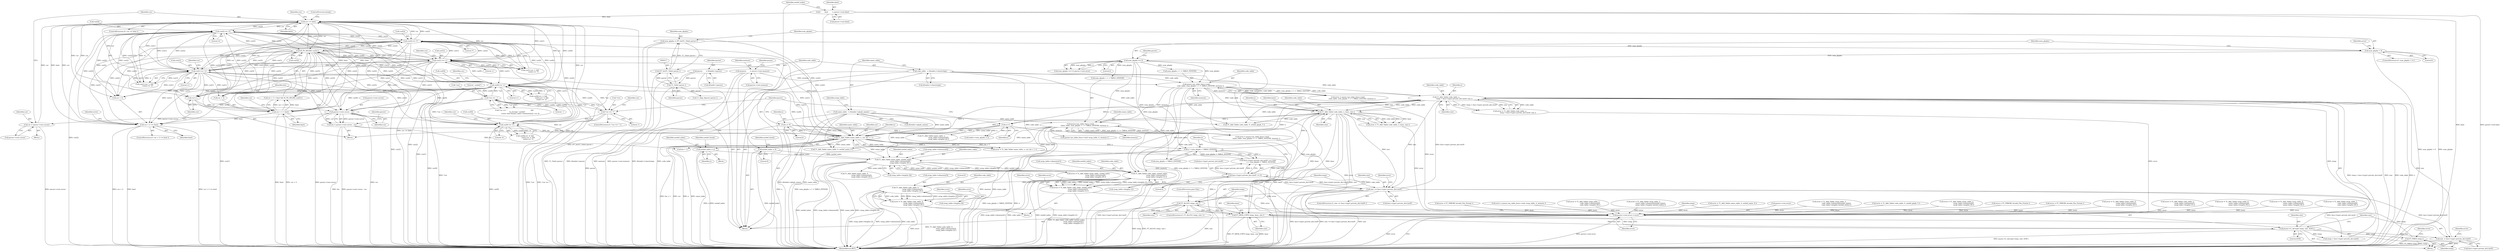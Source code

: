 digraph "0_savannah_dd89710f0f643eb0f99a3830e0712d26c7642acd@array" {
"1000651" [label="(Call,T1_Add_Table( code_table, notdef_index,\n                            swap_table->elements[1],\n                            swap_table->lengths [1] ))"];
"1000158" [label="(Call,code_table   = &loader->charstrings)"];
"1000513" [label="(Call,T1_Add_Table( code_table, n,\n                                temp + face->type1.private_dict.lenIV, size ))"];
"1000249" [label="(Call,psaux->ps_table_funcs->init(\n                code_table, num_glyphs + 1 + TABLE_EXTEND, memory ))"];
"1000232" [label="(Call,num_glyphs == 0)"];
"1000221" [label="(Call,num_glyphs < 0)"];
"1000214" [label="(Call,num_glyphs = (FT_Int)T1_ToInt( parser ))"];
"1000216" [label="(Call,(FT_Int)T1_ToInt( parser ))"];
"1000218" [label="(Call,T1_ToInt( parser ))"];
"1000151" [label="(Call,parser       = &loader->parser)"];
"1000179" [label="(Call,memory       = parser->root.memory)"];
"1000531" [label="(Call,T1_Add_Table( code_table, n, base, size ))"];
"1000466" [label="(Call,n < num_glyphs + TABLE_EXTEND)"];
"1000412" [label="(Call,T1_Add_Table( name_table, n, cur, len + 1 ))"];
"1000165" [label="(Call,name_table   = &loader->glyph_names)"];
"1000262" [label="(Call,psaux->ps_table_funcs->init(\n                name_table, num_glyphs + 1 + TABLE_EXTEND, memory ))"];
"1000539" [label="(Call,n++)"];
"1000282" [label="(Call,n = 0)"];
"1000388" [label="(Call,parser->root.cursor - cur)"];
"1000350" [label="(Call,cur[2] == 'd')"];
"1000328" [label="(Call,cur[2] == 'f')"];
"1000310" [label="(Call,IS_PS_DELIM( cur[3] ))"];
"1000299" [label="(Call,cur >= limit)"];
"1000291" [label="(Call,cur = parser->root.cursor)"];
"1000323" [label="(Call,cur[1] == 'e')"];
"1000345" [label="(Call,cur[1] == 'n')"];
"1000339" [label="(Call,cur[0] == 'e')"];
"1000317" [label="(Call,cur[0] == 'd')"];
"1000433" [label="(Call,*cur == '.')"];
"1000366" [label="(Call,*cur == '/')"];
"1000305" [label="(Call,cur + 3 < limit)"];
"1000373" [label="(Call,cur + 2 >= limit)"];
"1000197" [label="(Call,*       limit        = parser->root.limit)"];
"1000384" [label="(Call,cur++)"];
"1000386" [label="(Call,len = parser->root.cursor - cur)"];
"1000494" [label="(Call,FT_MEM_COPY( temp, base, size ))"];
"1000490" [label="(Call,FT_ALLOC( temp, size ))"];
"1000526" [label="(Call,FT_FREE( temp ))"];
"1000498" [label="(Call,psaux->t1_decrypt( temp, size, 4330 ))"];
"1000474" [label="(Call,size <= face->type1.private_dict.lenIV)"];
"1000457" [label="(Call,face->type1.private_dict.lenIV >= 0)"];
"1000502" [label="(Call,size -= face->type1.private_dict.lenIV)"];
"1000633" [label="(Call,T1_Add_Table( name_table, notdef_index,\n                            swap_table->elements[0],\n                            swap_table->lengths [0] ))"];
"1000449" [label="(Call,notdef_index = n)"];
"1000207" [label="(Call,notdef_index = 0)"];
"1000649" [label="(Call,error = T1_Add_Table( code_table, notdef_index,\n                            swap_table->elements[1],\n                            swap_table->lengths [1] ))"];
"1000816" [label="(Call,parser->root.error = error)"];
"1000687" [label="(Call,T1_Add_Table( code_table, 0,\n                            swap_table->elements[3],\n                            swap_table->lengths [3] ))"];
"1000685" [label="(Call,error = T1_Add_Table( code_table, 0,\n                            swap_table->elements[3],\n                            swap_table->lengths [3] ))"];
"1000219" [label="(Identifier,parser)"];
"1000457" [label="(Call,face->type1.private_dict.lenIV >= 0)"];
"1000773" [label="(Call,error = T1_Add_Table( name_table, n,\n                            swap_table->elements[0],\n                            swap_table->lengths [0] ))"];
"1000389" [label="(Call,parser->root.cursor)"];
"1000264" [label="(Call,num_glyphs + 1 + TABLE_EXTEND)"];
"1000251" [label="(Call,num_glyphs + 1 + TABLE_EXTEND)"];
"1000484" [label="(Call,error = FT_THROW( Invalid_File_Format ))"];
"1000293" [label="(Call,parser->root.cursor)"];
"1000631" [label="(Call,error = T1_Add_Table( name_table, notdef_index,\n                            swap_table->elements[0],\n                            swap_table->lengths [0] ))"];
"1000339" [label="(Call,cur[0] == 'e')"];
"1000466" [label="(Call,n < num_glyphs + TABLE_EXTEND)"];
"1000216" [label="(Call,(FT_Int)T1_ToInt( parser ))"];
"1000160" [label="(Call,&loader->charstrings)"];
"1000325" [label="(Identifier,cur)"];
"1000436" [label="(Literal,'.')"];
"1000208" [label="(Identifier,notdef_index)"];
"1000298" [label="(ControlStructure,if ( cur >= limit ))"];
"1000533" [label="(Identifier,n)"];
"1000527" [label="(Identifier,temp)"];
"1000167" [label="(Call,&loader->glyph_names)"];
"1000263" [label="(Identifier,name_table)"];
"1000324" [label="(Call,cur[1])"];
"1000514" [label="(Identifier,code_table)"];
"1000453" [label="(Identifier,notdef_found)"];
"1000448" [label="(Block,)"];
"1000289" [label="(Call,T1_Skip_Spaces( parser ))"];
"1000346" [label="(Call,cur[1])"];
"1000302" [label="(ControlStructure,break;)"];
"1000284" [label="(Literal,0)"];
"1000755" [label="(Call,T1_Add_Table( name_table, 0, notdef_name, 8 ))"];
"1000497" [label="(Identifier,size)"];
"1000485" [label="(Identifier,error)"];
"1000209" [label="(Literal,0)"];
"1000659" [label="(Call,swap_table->lengths [1])"];
"1000458" [label="(Call,face->type1.private_dict.lenIV)"];
"1000332" [label="(Literal,'f')"];
"1000231" [label="(Call,num_glyphs == 0 || parser->root.error)"];
"1000225" [label="(Call,error = FT_THROW( Invalid_File_Format ))"];
"1000493" [label="(ControlStructure,goto Fail;)"];
"1000343" [label="(Literal,'e')"];
"1000652" [label="(Identifier,code_table)"];
"1000501" [label="(Literal,4330)"];
"1000667" [label="(Call,error = T1_Add_Table( name_table, 0,\n                            swap_table->elements[2],\n                            swap_table->lengths [2] ))"];
"1000338" [label="(Call,cur[0] == 'e' &&\n             cur[1] == 'n' &&\n             cur[2] == 'd')"];
"1000250" [label="(Identifier,code_table)"];
"1000489" [label="(ControlStructure,if ( FT_ALLOC( temp, size ) ))"];
"1000179" [label="(Call,memory       = parser->root.memory)"];
"1000290" [label="(Identifier,parser)"];
"1000635" [label="(Identifier,notdef_index)"];
"1000791" [label="(Call,error = T1_Add_Table( code_table, n,\n                            swap_table->elements[1],\n                            swap_table->lengths [1] ))"];
"1000151" [label="(Call,parser       = &loader->parser)"];
"1000388" [label="(Call,parser->root.cursor - cur)"];
"1000306" [label="(Call,cur + 3)"];
"1000633" [label="(Call,T1_Add_Table( name_table, notdef_index,\n                            swap_table->elements[0],\n                            swap_table->lengths [0] ))"];
"1000529" [label="(Call,error = T1_Add_Table( code_table, n, base, size ))"];
"1000491" [label="(Identifier,temp)"];
"1000322" [label="(Call,cur[1] == 'e' &&\n             cur[2] == 'f')"];
"1000291" [label="(Call,cur = parser->root.cursor)"];
"1000269" [label="(Identifier,memory)"];
"1000369" [label="(Literal,'/')"];
"1000500" [label="(Identifier,size)"];
"1000690" [label="(Call,swap_table->elements[3])"];
"1000149" [label="(Block,)"];
"1000534" [label="(Identifier,base)"];
"1000311" [label="(Call,cur[3])"];
"1000317" [label="(Call,cur[0] == 'd')"];
"1000559" [label="(Call,error = T1_Add_Table( swap_table, 0,\n                            name_table->elements[0],\n                            name_table->lengths [0] ))"];
"1000374" [label="(Call,cur + 2)"];
"1000432" [label="(Call,*cur == '.'                                              &&\n             ft_strcmp( \".notdef\",\n                        (const char*)(name_table->elements[n]) ) == 0)"];
"1000387" [label="(Identifier,len)"];
"1000212" [label="(Identifier,notdef_found)"];
"1000345" [label="(Call,cur[1] == 'n')"];
"1000451" [label="(Identifier,n)"];
"1000467" [label="(Identifier,n)"];
"1000515" [label="(Identifier,n)"];
"1000283" [label="(Identifier,n)"];
"1000394" [label="(Identifier,cur)"];
"1000366" [label="(Call,*cur == '/')"];
"1000398" [label="(Identifier,parser)"];
"1000312" [label="(Identifier,cur)"];
"1000173" [label="(Identifier,swap_table)"];
"1000450" [label="(Identifier,notdef_index)"];
"1000226" [label="(Identifier,error)"];
"1000689" [label="(Literal,0)"];
"1000352" [label="(Identifier,cur)"];
"1000301" [label="(Identifier,limit)"];
"1000471" [label="(Block,)"];
"1000499" [label="(Identifier,temp)"];
"1000641" [label="(Call,swap_table->lengths [0])"];
"1000166" [label="(Identifier,name_table)"];
"1000370" [label="(Block,)"];
"1000354" [label="(Literal,'d')"];
"1000299" [label="(Call,cur >= limit)"];
"1000823" [label="(MethodReturn,RET)"];
"1000416" [label="(Call,len + 1)"];
"1000275" [label="(Call,psaux->ps_table_funcs->init( swap_table, 4, memory ))"];
"1000318" [label="(Call,cur[0])"];
"1000717" [label="(Call,error = T1_Add_Table( swap_table, 0,\n                            name_table->elements[0],\n                            name_table->lengths [0] ))"];
"1000513" [label="(Call,T1_Add_Table( code_table, n,\n                                temp + face->type1.private_dict.lenIV, size ))"];
"1000351" [label="(Call,cur[2])"];
"1000465" [label="(Literal,0)"];
"1000197" [label="(Call,*       limit        = parser->root.limit)"];
"1000476" [label="(Call,face->type1.private_dict.lenIV)"];
"1000649" [label="(Call,error = T1_Add_Table( code_table, notdef_index,\n                            swap_table->elements[1],\n                            swap_table->lengths [1] ))"];
"1000305" [label="(Call,cur + 3 < limit)"];
"1000665" [label="(Identifier,error)"];
"1000686" [label="(Identifier,error)"];
"1000439" [label="(Literal,\".notdef\")"];
"1000577" [label="(Call,error = T1_Add_Table( swap_table, 1,\n                            code_table->elements[0],\n                            code_table->lengths [0] ))"];
"1000214" [label="(Call,num_glyphs = (FT_Int)T1_ToInt( parser ))"];
"1000367" [label="(Call,*cur)"];
"1000385" [label="(Identifier,cur)"];
"1000350" [label="(Call,cur[2] == 'd')"];
"1000688" [label="(Identifier,code_table)"];
"1000232" [label="(Call,num_glyphs == 0)"];
"1000687" [label="(Call,T1_Add_Table( code_table, 0,\n                            swap_table->elements[3],\n                            swap_table->lengths [3] ))"];
"1000158" [label="(Call,code_table   = &loader->charstrings)"];
"1000512" [label="(Identifier,error)"];
"1000494" [label="(Call,FT_MEM_COPY( temp, base, size ))"];
"1000310" [label="(Call,IS_PS_DELIM( cur[3] ))"];
"1000473" [label="(ControlStructure,if ( size <= face->type1.private_dict.lenIV ))"];
"1000526" [label="(Call,FT_FREE( temp ))"];
"1000165" [label="(Call,name_table   = &loader->glyph_names)"];
"1000669" [label="(Call,T1_Add_Table( name_table, 0,\n                            swap_table->elements[2],\n                            swap_table->lengths [2] ))"];
"1000468" [label="(Call,num_glyphs + TABLE_EXTEND)"];
"1000323" [label="(Call,cur[1] == 'e')"];
"1000282" [label="(Call,n = 0)"];
"1000816" [label="(Call,parser->root.error = error)"];
"1000286" [label="(Block,)"];
"1000300" [label="(Identifier,cur)"];
"1000701" [label="(Identifier,error)"];
"1000412" [label="(Call,T1_Add_Table( name_table, n, cur, len + 1 ))"];
"1000307" [label="(Identifier,cur)"];
"1000537" [label="(Identifier,error)"];
"1000159" [label="(Identifier,code_table)"];
"1000558" [label="(Block,)"];
"1000328" [label="(Call,cur[2] == 'f')"];
"1000379" [label="(Call,error = FT_THROW( Invalid_File_Format ))"];
"1000504" [label="(Call,face->type1.private_dict.lenIV)"];
"1000273" [label="(Call,error = psaux->ps_table_funcs->init( swap_table, 4, memory ))"];
"1000434" [label="(Call,*cur)"];
"1000540" [label="(Identifier,n)"];
"1000247" [label="(Call,error = psaux->ps_table_funcs->init(\n                code_table, num_glyphs + 1 + TABLE_EXTEND, memory ))"];
"1000189" [label="(Identifier,psaux)"];
"1000380" [label="(Identifier,error)"];
"1000237" [label="(Identifier,parser)"];
"1000414" [label="(Identifier,n)"];
"1000525" [label="(Identifier,size)"];
"1000260" [label="(Call,error = psaux->ps_table_funcs->init(\n                name_table, num_glyphs + 1 + TABLE_EXTEND, memory ))"];
"1000292" [label="(Identifier,cur)"];
"1000503" [label="(Identifier,size)"];
"1000735" [label="(Call,error = T1_Add_Table( swap_table, 1,\n                            code_table->elements[0],\n                            code_table->lengths [0] ))"];
"1000595" [label="(Call,error = T1_Add_Table( swap_table, 2,\n                            name_table->elements[notdef_index],\n                            name_table->lengths [notdef_index] ))"];
"1000539" [label="(Call,n++)"];
"1000215" [label="(Identifier,num_glyphs)"];
"1000384" [label="(Call,cur++)"];
"1000456" [label="(Call,face->type1.private_dict.lenIV >= 0 &&\n             n < num_glyphs + TABLE_EXTEND)"];
"1000222" [label="(Identifier,num_glyphs)"];
"1000475" [label="(Identifier,size)"];
"1000373" [label="(Call,cur + 2 >= limit)"];
"1000474" [label="(Call,size <= face->type1.private_dict.lenIV)"];
"1000340" [label="(Call,cur[0])"];
"1000753" [label="(Call,error = T1_Add_Table( name_table, 0, notdef_name, 8 ))"];
"1000344" [label="(Call,cur[1] == 'n' &&\n             cur[2] == 'd')"];
"1000372" [label="(ControlStructure,if ( cur + 2 >= limit ))"];
"1000152" [label="(Identifier,parser)"];
"1000327" [label="(Literal,'e')"];
"1000817" [label="(Call,parser->root.error)"];
"1000492" [label="(Identifier,size)"];
"1000822" [label="(Identifier,error)"];
"1000654" [label="(Call,swap_table->elements[1])"];
"1000535" [label="(Identifier,size)"];
"1000765" [label="(Call,T1_Add_Table( code_table, 0, notdef_glyph, 5 ))"];
"1000377" [label="(Identifier,limit)"];
"1000650" [label="(Identifier,error)"];
"1000153" [label="(Call,&loader->parser)"];
"1000221" [label="(Call,num_glyphs < 0)"];
"1000651" [label="(Call,T1_Add_Table( code_table, notdef_index,\n                            swap_table->elements[1],\n                            swap_table->lengths [1] ))"];
"1000347" [label="(Identifier,cur)"];
"1000316" [label="(Call,cur[0] == 'd' &&\n             cur[1] == 'e' &&\n             cur[2] == 'f')"];
"1000502" [label="(Call,size -= face->type1.private_dict.lenIV)"];
"1000199" [label="(Call,parser->root.limit)"];
"1000218" [label="(Call,T1_ToInt( parser ))"];
"1000386" [label="(Call,len = parser->root.cursor - cur)"];
"1000685" [label="(Call,error = T1_Add_Table( code_table, 0,\n                            swap_table->elements[3],\n                            swap_table->lengths [3] ))"];
"1000498" [label="(Call,psaux->t1_decrypt( temp, size, 4330 ))"];
"1000321" [label="(Literal,'d')"];
"1000207" [label="(Call,notdef_index = 0)"];
"1000495" [label="(Identifier,temp)"];
"1000516" [label="(Call,temp + face->type1.private_dict.lenIV)"];
"1000636" [label="(Call,swap_table->elements[0])"];
"1000634" [label="(Identifier,name_table)"];
"1000531" [label="(Call,T1_Add_Table( code_table, n, base, size ))"];
"1000532" [label="(Identifier,code_table)"];
"1000349" [label="(Literal,'n')"];
"1000695" [label="(Call,swap_table->lengths [3])"];
"1000613" [label="(Call,error = T1_Add_Table( swap_table, 3,\n                            code_table->elements[notdef_index],\n                            code_table->lengths [notdef_index] ))"];
"1000511" [label="(Call,error = T1_Add_Table( code_table, n,\n                                temp + face->type1.private_dict.lenIV, size ))"];
"1000262" [label="(Call,psaux->ps_table_funcs->init(\n                name_table, num_glyphs + 1 + TABLE_EXTEND, memory ))"];
"1000180" [label="(Identifier,memory)"];
"1000256" [label="(Identifier,memory)"];
"1000653" [label="(Identifier,notdef_index)"];
"1000413" [label="(Identifier,name_table)"];
"1000541" [label="(Call,loader->num_glyphs = n)"];
"1000220" [label="(ControlStructure,if ( num_glyphs < 0 ))"];
"1000433" [label="(Call,*cur == '.')"];
"1000496" [label="(Identifier,base)"];
"1000410" [label="(Call,error = T1_Add_Table( name_table, n, cur, len + 1 ))"];
"1000775" [label="(Call,T1_Add_Table( name_table, n,\n                            swap_table->elements[0],\n                            swap_table->lengths [0] ))"];
"1000181" [label="(Call,parser->root.memory)"];
"1000198" [label="(Identifier,limit)"];
"1000233" [label="(Identifier,num_glyphs)"];
"1000763" [label="(Call,error = T1_Add_Table( code_table, 0, notdef_glyph, 5 ))"];
"1000490" [label="(Call,FT_ALLOC( temp, size ))"];
"1000415" [label="(Identifier,cur)"];
"1000304" [label="(Call,cur + 3 < limit && IS_PS_DELIM( cur[3] ))"];
"1000223" [label="(Literal,0)"];
"1000329" [label="(Call,cur[2])"];
"1000365" [label="(ControlStructure,if ( *cur == '/' ))"];
"1000330" [label="(Identifier,cur)"];
"1000375" [label="(Identifier,cur)"];
"1000449" [label="(Call,notdef_index = n)"];
"1000234" [label="(Literal,0)"];
"1000249" [label="(Call,psaux->ps_table_funcs->init(\n                code_table, num_glyphs + 1 + TABLE_EXTEND, memory ))"];
"1000309" [label="(Identifier,limit)"];
"1000651" -> "1000649"  [label="AST: "];
"1000651" -> "1000659"  [label="CFG: "];
"1000652" -> "1000651"  [label="AST: "];
"1000653" -> "1000651"  [label="AST: "];
"1000654" -> "1000651"  [label="AST: "];
"1000659" -> "1000651"  [label="AST: "];
"1000649" -> "1000651"  [label="CFG: "];
"1000651" -> "1000823"  [label="DDG: code_table"];
"1000651" -> "1000823"  [label="DDG: notdef_index"];
"1000651" -> "1000823"  [label="DDG: swap_table->lengths [1]"];
"1000651" -> "1000823"  [label="DDG: swap_table->elements[1]"];
"1000651" -> "1000649"  [label="DDG: code_table"];
"1000651" -> "1000649"  [label="DDG: notdef_index"];
"1000651" -> "1000649"  [label="DDG: swap_table->elements[1]"];
"1000651" -> "1000649"  [label="DDG: swap_table->lengths [1]"];
"1000158" -> "1000651"  [label="DDG: code_table"];
"1000513" -> "1000651"  [label="DDG: code_table"];
"1000249" -> "1000651"  [label="DDG: code_table"];
"1000531" -> "1000651"  [label="DDG: code_table"];
"1000633" -> "1000651"  [label="DDG: notdef_index"];
"1000651" -> "1000687"  [label="DDG: code_table"];
"1000158" -> "1000149"  [label="AST: "];
"1000158" -> "1000160"  [label="CFG: "];
"1000159" -> "1000158"  [label="AST: "];
"1000160" -> "1000158"  [label="AST: "];
"1000166" -> "1000158"  [label="CFG: "];
"1000158" -> "1000823"  [label="DDG: code_table"];
"1000158" -> "1000823"  [label="DDG: &loader->charstrings"];
"1000158" -> "1000249"  [label="DDG: code_table"];
"1000158" -> "1000513"  [label="DDG: code_table"];
"1000158" -> "1000531"  [label="DDG: code_table"];
"1000158" -> "1000765"  [label="DDG: code_table"];
"1000513" -> "1000511"  [label="AST: "];
"1000513" -> "1000525"  [label="CFG: "];
"1000514" -> "1000513"  [label="AST: "];
"1000515" -> "1000513"  [label="AST: "];
"1000516" -> "1000513"  [label="AST: "];
"1000525" -> "1000513"  [label="AST: "];
"1000511" -> "1000513"  [label="CFG: "];
"1000513" -> "1000823"  [label="DDG: size"];
"1000513" -> "1000823"  [label="DDG: code_table"];
"1000513" -> "1000823"  [label="DDG: n"];
"1000513" -> "1000823"  [label="DDG: temp + face->type1.private_dict.lenIV"];
"1000513" -> "1000474"  [label="DDG: size"];
"1000513" -> "1000511"  [label="DDG: code_table"];
"1000513" -> "1000511"  [label="DDG: n"];
"1000513" -> "1000511"  [label="DDG: temp + face->type1.private_dict.lenIV"];
"1000513" -> "1000511"  [label="DDG: size"];
"1000249" -> "1000513"  [label="DDG: code_table"];
"1000531" -> "1000513"  [label="DDG: code_table"];
"1000466" -> "1000513"  [label="DDG: n"];
"1000412" -> "1000513"  [label="DDG: n"];
"1000498" -> "1000513"  [label="DDG: temp"];
"1000474" -> "1000513"  [label="DDG: face->type1.private_dict.lenIV"];
"1000502" -> "1000513"  [label="DDG: size"];
"1000513" -> "1000531"  [label="DDG: code_table"];
"1000513" -> "1000531"  [label="DDG: size"];
"1000513" -> "1000539"  [label="DDG: n"];
"1000513" -> "1000765"  [label="DDG: code_table"];
"1000249" -> "1000247"  [label="AST: "];
"1000249" -> "1000256"  [label="CFG: "];
"1000250" -> "1000249"  [label="AST: "];
"1000251" -> "1000249"  [label="AST: "];
"1000256" -> "1000249"  [label="AST: "];
"1000247" -> "1000249"  [label="CFG: "];
"1000249" -> "1000823"  [label="DDG: memory"];
"1000249" -> "1000823"  [label="DDG: num_glyphs + 1 + TABLE_EXTEND"];
"1000249" -> "1000823"  [label="DDG: code_table"];
"1000249" -> "1000247"  [label="DDG: code_table"];
"1000249" -> "1000247"  [label="DDG: num_glyphs + 1 + TABLE_EXTEND"];
"1000249" -> "1000247"  [label="DDG: memory"];
"1000232" -> "1000249"  [label="DDG: num_glyphs"];
"1000179" -> "1000249"  [label="DDG: memory"];
"1000249" -> "1000262"  [label="DDG: memory"];
"1000249" -> "1000531"  [label="DDG: code_table"];
"1000249" -> "1000765"  [label="DDG: code_table"];
"1000232" -> "1000231"  [label="AST: "];
"1000232" -> "1000234"  [label="CFG: "];
"1000233" -> "1000232"  [label="AST: "];
"1000234" -> "1000232"  [label="AST: "];
"1000237" -> "1000232"  [label="CFG: "];
"1000231" -> "1000232"  [label="CFG: "];
"1000232" -> "1000823"  [label="DDG: num_glyphs"];
"1000232" -> "1000231"  [label="DDG: num_glyphs"];
"1000232" -> "1000231"  [label="DDG: 0"];
"1000221" -> "1000232"  [label="DDG: num_glyphs"];
"1000232" -> "1000251"  [label="DDG: num_glyphs"];
"1000232" -> "1000262"  [label="DDG: num_glyphs"];
"1000232" -> "1000264"  [label="DDG: num_glyphs"];
"1000232" -> "1000466"  [label="DDG: num_glyphs"];
"1000232" -> "1000468"  [label="DDG: num_glyphs"];
"1000221" -> "1000220"  [label="AST: "];
"1000221" -> "1000223"  [label="CFG: "];
"1000222" -> "1000221"  [label="AST: "];
"1000223" -> "1000221"  [label="AST: "];
"1000226" -> "1000221"  [label="CFG: "];
"1000233" -> "1000221"  [label="CFG: "];
"1000221" -> "1000823"  [label="DDG: num_glyphs < 0"];
"1000221" -> "1000823"  [label="DDG: num_glyphs"];
"1000214" -> "1000221"  [label="DDG: num_glyphs"];
"1000214" -> "1000149"  [label="AST: "];
"1000214" -> "1000216"  [label="CFG: "];
"1000215" -> "1000214"  [label="AST: "];
"1000216" -> "1000214"  [label="AST: "];
"1000222" -> "1000214"  [label="CFG: "];
"1000214" -> "1000823"  [label="DDG: (FT_Int)T1_ToInt( parser )"];
"1000216" -> "1000214"  [label="DDG: T1_ToInt( parser )"];
"1000216" -> "1000218"  [label="CFG: "];
"1000217" -> "1000216"  [label="AST: "];
"1000218" -> "1000216"  [label="AST: "];
"1000216" -> "1000823"  [label="DDG: T1_ToInt( parser )"];
"1000218" -> "1000216"  [label="DDG: parser"];
"1000218" -> "1000219"  [label="CFG: "];
"1000219" -> "1000218"  [label="AST: "];
"1000218" -> "1000823"  [label="DDG: parser"];
"1000151" -> "1000218"  [label="DDG: parser"];
"1000218" -> "1000289"  [label="DDG: parser"];
"1000151" -> "1000149"  [label="AST: "];
"1000151" -> "1000153"  [label="CFG: "];
"1000152" -> "1000151"  [label="AST: "];
"1000153" -> "1000151"  [label="AST: "];
"1000159" -> "1000151"  [label="CFG: "];
"1000151" -> "1000823"  [label="DDG: &loader->parser"];
"1000179" -> "1000149"  [label="AST: "];
"1000179" -> "1000181"  [label="CFG: "];
"1000180" -> "1000179"  [label="AST: "];
"1000181" -> "1000179"  [label="AST: "];
"1000189" -> "1000179"  [label="CFG: "];
"1000179" -> "1000823"  [label="DDG: parser->root.memory"];
"1000179" -> "1000823"  [label="DDG: memory"];
"1000531" -> "1000529"  [label="AST: "];
"1000531" -> "1000535"  [label="CFG: "];
"1000532" -> "1000531"  [label="AST: "];
"1000533" -> "1000531"  [label="AST: "];
"1000534" -> "1000531"  [label="AST: "];
"1000535" -> "1000531"  [label="AST: "];
"1000529" -> "1000531"  [label="CFG: "];
"1000531" -> "1000823"  [label="DDG: n"];
"1000531" -> "1000823"  [label="DDG: base"];
"1000531" -> "1000823"  [label="DDG: size"];
"1000531" -> "1000823"  [label="DDG: code_table"];
"1000531" -> "1000474"  [label="DDG: size"];
"1000531" -> "1000494"  [label="DDG: base"];
"1000531" -> "1000529"  [label="DDG: code_table"];
"1000531" -> "1000529"  [label="DDG: n"];
"1000531" -> "1000529"  [label="DDG: base"];
"1000531" -> "1000529"  [label="DDG: size"];
"1000466" -> "1000531"  [label="DDG: n"];
"1000412" -> "1000531"  [label="DDG: n"];
"1000494" -> "1000531"  [label="DDG: base"];
"1000531" -> "1000539"  [label="DDG: n"];
"1000531" -> "1000765"  [label="DDG: code_table"];
"1000466" -> "1000456"  [label="AST: "];
"1000466" -> "1000468"  [label="CFG: "];
"1000467" -> "1000466"  [label="AST: "];
"1000468" -> "1000466"  [label="AST: "];
"1000456" -> "1000466"  [label="CFG: "];
"1000466" -> "1000823"  [label="DDG: num_glyphs + TABLE_EXTEND"];
"1000466" -> "1000823"  [label="DDG: n"];
"1000466" -> "1000456"  [label="DDG: n"];
"1000466" -> "1000456"  [label="DDG: num_glyphs + TABLE_EXTEND"];
"1000412" -> "1000466"  [label="DDG: n"];
"1000412" -> "1000410"  [label="AST: "];
"1000412" -> "1000416"  [label="CFG: "];
"1000413" -> "1000412"  [label="AST: "];
"1000414" -> "1000412"  [label="AST: "];
"1000415" -> "1000412"  [label="AST: "];
"1000416" -> "1000412"  [label="AST: "];
"1000410" -> "1000412"  [label="CFG: "];
"1000412" -> "1000823"  [label="DDG: n"];
"1000412" -> "1000823"  [label="DDG: name_table"];
"1000412" -> "1000823"  [label="DDG: len + 1"];
"1000412" -> "1000823"  [label="DDG: cur"];
"1000412" -> "1000410"  [label="DDG: name_table"];
"1000412" -> "1000410"  [label="DDG: n"];
"1000412" -> "1000410"  [label="DDG: cur"];
"1000412" -> "1000410"  [label="DDG: len + 1"];
"1000165" -> "1000412"  [label="DDG: name_table"];
"1000262" -> "1000412"  [label="DDG: name_table"];
"1000539" -> "1000412"  [label="DDG: n"];
"1000282" -> "1000412"  [label="DDG: n"];
"1000388" -> "1000412"  [label="DDG: cur"];
"1000350" -> "1000412"  [label="DDG: cur[2]"];
"1000310" -> "1000412"  [label="DDG: cur[3]"];
"1000328" -> "1000412"  [label="DDG: cur[2]"];
"1000323" -> "1000412"  [label="DDG: cur[1]"];
"1000339" -> "1000412"  [label="DDG: cur[0]"];
"1000345" -> "1000412"  [label="DDG: cur[1]"];
"1000386" -> "1000412"  [label="DDG: len"];
"1000412" -> "1000449"  [label="DDG: n"];
"1000412" -> "1000633"  [label="DDG: name_table"];
"1000412" -> "1000755"  [label="DDG: name_table"];
"1000165" -> "1000149"  [label="AST: "];
"1000165" -> "1000167"  [label="CFG: "];
"1000166" -> "1000165"  [label="AST: "];
"1000167" -> "1000165"  [label="AST: "];
"1000173" -> "1000165"  [label="CFG: "];
"1000165" -> "1000823"  [label="DDG: name_table"];
"1000165" -> "1000823"  [label="DDG: &loader->glyph_names"];
"1000165" -> "1000262"  [label="DDG: name_table"];
"1000165" -> "1000633"  [label="DDG: name_table"];
"1000165" -> "1000755"  [label="DDG: name_table"];
"1000262" -> "1000260"  [label="AST: "];
"1000262" -> "1000269"  [label="CFG: "];
"1000263" -> "1000262"  [label="AST: "];
"1000264" -> "1000262"  [label="AST: "];
"1000269" -> "1000262"  [label="AST: "];
"1000260" -> "1000262"  [label="CFG: "];
"1000262" -> "1000823"  [label="DDG: memory"];
"1000262" -> "1000823"  [label="DDG: name_table"];
"1000262" -> "1000823"  [label="DDG: num_glyphs + 1 + TABLE_EXTEND"];
"1000262" -> "1000260"  [label="DDG: name_table"];
"1000262" -> "1000260"  [label="DDG: num_glyphs + 1 + TABLE_EXTEND"];
"1000262" -> "1000260"  [label="DDG: memory"];
"1000262" -> "1000275"  [label="DDG: memory"];
"1000262" -> "1000633"  [label="DDG: name_table"];
"1000262" -> "1000755"  [label="DDG: name_table"];
"1000539" -> "1000370"  [label="AST: "];
"1000539" -> "1000540"  [label="CFG: "];
"1000540" -> "1000539"  [label="AST: "];
"1000290" -> "1000539"  [label="CFG: "];
"1000539" -> "1000823"  [label="DDG: n"];
"1000539" -> "1000541"  [label="DDG: n"];
"1000539" -> "1000775"  [label="DDG: n"];
"1000282" -> "1000149"  [label="AST: "];
"1000282" -> "1000284"  [label="CFG: "];
"1000283" -> "1000282"  [label="AST: "];
"1000284" -> "1000282"  [label="AST: "];
"1000290" -> "1000282"  [label="CFG: "];
"1000282" -> "1000823"  [label="DDG: n"];
"1000282" -> "1000541"  [label="DDG: n"];
"1000282" -> "1000775"  [label="DDG: n"];
"1000388" -> "1000386"  [label="AST: "];
"1000388" -> "1000394"  [label="CFG: "];
"1000389" -> "1000388"  [label="AST: "];
"1000394" -> "1000388"  [label="AST: "];
"1000386" -> "1000388"  [label="CFG: "];
"1000388" -> "1000823"  [label="DDG: cur"];
"1000388" -> "1000823"  [label="DDG: parser->root.cursor"];
"1000388" -> "1000291"  [label="DDG: parser->root.cursor"];
"1000388" -> "1000386"  [label="DDG: parser->root.cursor"];
"1000388" -> "1000386"  [label="DDG: cur"];
"1000350" -> "1000388"  [label="DDG: cur[2]"];
"1000310" -> "1000388"  [label="DDG: cur[3]"];
"1000328" -> "1000388"  [label="DDG: cur[2]"];
"1000323" -> "1000388"  [label="DDG: cur[1]"];
"1000339" -> "1000388"  [label="DDG: cur[0]"];
"1000345" -> "1000388"  [label="DDG: cur[1]"];
"1000384" -> "1000388"  [label="DDG: cur"];
"1000350" -> "1000344"  [label="AST: "];
"1000350" -> "1000354"  [label="CFG: "];
"1000351" -> "1000350"  [label="AST: "];
"1000354" -> "1000350"  [label="AST: "];
"1000344" -> "1000350"  [label="CFG: "];
"1000350" -> "1000823"  [label="DDG: cur[2]"];
"1000350" -> "1000299"  [label="DDG: cur[2]"];
"1000350" -> "1000305"  [label="DDG: cur[2]"];
"1000350" -> "1000306"  [label="DDG: cur[2]"];
"1000350" -> "1000310"  [label="DDG: cur[2]"];
"1000350" -> "1000317"  [label="DDG: cur[2]"];
"1000350" -> "1000323"  [label="DDG: cur[2]"];
"1000350" -> "1000328"  [label="DDG: cur[2]"];
"1000350" -> "1000339"  [label="DDG: cur[2]"];
"1000350" -> "1000345"  [label="DDG: cur[2]"];
"1000350" -> "1000344"  [label="DDG: cur[2]"];
"1000350" -> "1000344"  [label="DDG: 'd'"];
"1000328" -> "1000350"  [label="DDG: cur[2]"];
"1000310" -> "1000350"  [label="DDG: cur[3]"];
"1000299" -> "1000350"  [label="DDG: cur"];
"1000323" -> "1000350"  [label="DDG: cur[1]"];
"1000339" -> "1000350"  [label="DDG: cur[0]"];
"1000345" -> "1000350"  [label="DDG: cur[1]"];
"1000350" -> "1000373"  [label="DDG: cur[2]"];
"1000350" -> "1000374"  [label="DDG: cur[2]"];
"1000350" -> "1000384"  [label="DDG: cur[2]"];
"1000328" -> "1000322"  [label="AST: "];
"1000328" -> "1000332"  [label="CFG: "];
"1000329" -> "1000328"  [label="AST: "];
"1000332" -> "1000328"  [label="AST: "];
"1000322" -> "1000328"  [label="CFG: "];
"1000328" -> "1000823"  [label="DDG: cur[2]"];
"1000328" -> "1000299"  [label="DDG: cur[2]"];
"1000328" -> "1000305"  [label="DDG: cur[2]"];
"1000328" -> "1000306"  [label="DDG: cur[2]"];
"1000328" -> "1000310"  [label="DDG: cur[2]"];
"1000328" -> "1000317"  [label="DDG: cur[2]"];
"1000328" -> "1000323"  [label="DDG: cur[2]"];
"1000328" -> "1000322"  [label="DDG: cur[2]"];
"1000328" -> "1000322"  [label="DDG: 'f'"];
"1000310" -> "1000328"  [label="DDG: cur[3]"];
"1000299" -> "1000328"  [label="DDG: cur"];
"1000323" -> "1000328"  [label="DDG: cur[1]"];
"1000339" -> "1000328"  [label="DDG: cur[0]"];
"1000345" -> "1000328"  [label="DDG: cur[1]"];
"1000328" -> "1000339"  [label="DDG: cur[2]"];
"1000328" -> "1000345"  [label="DDG: cur[2]"];
"1000328" -> "1000373"  [label="DDG: cur[2]"];
"1000328" -> "1000374"  [label="DDG: cur[2]"];
"1000328" -> "1000384"  [label="DDG: cur[2]"];
"1000310" -> "1000304"  [label="AST: "];
"1000310" -> "1000311"  [label="CFG: "];
"1000311" -> "1000310"  [label="AST: "];
"1000304" -> "1000310"  [label="CFG: "];
"1000310" -> "1000823"  [label="DDG: cur[3]"];
"1000310" -> "1000299"  [label="DDG: cur[3]"];
"1000310" -> "1000305"  [label="DDG: cur[3]"];
"1000310" -> "1000306"  [label="DDG: cur[3]"];
"1000310" -> "1000304"  [label="DDG: cur[3]"];
"1000299" -> "1000310"  [label="DDG: cur"];
"1000323" -> "1000310"  [label="DDG: cur[1]"];
"1000339" -> "1000310"  [label="DDG: cur[0]"];
"1000345" -> "1000310"  [label="DDG: cur[1]"];
"1000310" -> "1000317"  [label="DDG: cur[3]"];
"1000310" -> "1000323"  [label="DDG: cur[3]"];
"1000310" -> "1000339"  [label="DDG: cur[3]"];
"1000310" -> "1000345"  [label="DDG: cur[3]"];
"1000310" -> "1000373"  [label="DDG: cur[3]"];
"1000310" -> "1000374"  [label="DDG: cur[3]"];
"1000310" -> "1000384"  [label="DDG: cur[3]"];
"1000299" -> "1000298"  [label="AST: "];
"1000299" -> "1000301"  [label="CFG: "];
"1000300" -> "1000299"  [label="AST: "];
"1000301" -> "1000299"  [label="AST: "];
"1000302" -> "1000299"  [label="CFG: "];
"1000307" -> "1000299"  [label="CFG: "];
"1000299" -> "1000823"  [label="DDG: cur >= limit"];
"1000299" -> "1000823"  [label="DDG: limit"];
"1000299" -> "1000823"  [label="DDG: cur"];
"1000291" -> "1000299"  [label="DDG: cur"];
"1000323" -> "1000299"  [label="DDG: cur[1]"];
"1000339" -> "1000299"  [label="DDG: cur[0]"];
"1000345" -> "1000299"  [label="DDG: cur[1]"];
"1000305" -> "1000299"  [label="DDG: limit"];
"1000373" -> "1000299"  [label="DDG: limit"];
"1000197" -> "1000299"  [label="DDG: limit"];
"1000299" -> "1000305"  [label="DDG: cur"];
"1000299" -> "1000305"  [label="DDG: limit"];
"1000299" -> "1000306"  [label="DDG: cur"];
"1000299" -> "1000317"  [label="DDG: cur"];
"1000299" -> "1000323"  [label="DDG: cur"];
"1000299" -> "1000339"  [label="DDG: cur"];
"1000299" -> "1000345"  [label="DDG: cur"];
"1000299" -> "1000373"  [label="DDG: cur"];
"1000299" -> "1000374"  [label="DDG: cur"];
"1000299" -> "1000384"  [label="DDG: cur"];
"1000291" -> "1000286"  [label="AST: "];
"1000291" -> "1000293"  [label="CFG: "];
"1000292" -> "1000291"  [label="AST: "];
"1000293" -> "1000291"  [label="AST: "];
"1000300" -> "1000291"  [label="CFG: "];
"1000291" -> "1000823"  [label="DDG: parser->root.cursor"];
"1000323" -> "1000322"  [label="AST: "];
"1000323" -> "1000327"  [label="CFG: "];
"1000324" -> "1000323"  [label="AST: "];
"1000327" -> "1000323"  [label="AST: "];
"1000330" -> "1000323"  [label="CFG: "];
"1000322" -> "1000323"  [label="CFG: "];
"1000323" -> "1000823"  [label="DDG: cur[1]"];
"1000323" -> "1000305"  [label="DDG: cur[1]"];
"1000323" -> "1000306"  [label="DDG: cur[1]"];
"1000323" -> "1000317"  [label="DDG: cur[1]"];
"1000323" -> "1000322"  [label="DDG: cur[1]"];
"1000323" -> "1000322"  [label="DDG: 'e'"];
"1000345" -> "1000323"  [label="DDG: cur[1]"];
"1000339" -> "1000323"  [label="DDG: cur[0]"];
"1000323" -> "1000339"  [label="DDG: cur[1]"];
"1000323" -> "1000345"  [label="DDG: cur[1]"];
"1000323" -> "1000373"  [label="DDG: cur[1]"];
"1000323" -> "1000374"  [label="DDG: cur[1]"];
"1000323" -> "1000384"  [label="DDG: cur[1]"];
"1000345" -> "1000344"  [label="AST: "];
"1000345" -> "1000349"  [label="CFG: "];
"1000346" -> "1000345"  [label="AST: "];
"1000349" -> "1000345"  [label="AST: "];
"1000352" -> "1000345"  [label="CFG: "];
"1000344" -> "1000345"  [label="CFG: "];
"1000345" -> "1000823"  [label="DDG: cur[1]"];
"1000345" -> "1000305"  [label="DDG: cur[1]"];
"1000345" -> "1000306"  [label="DDG: cur[1]"];
"1000345" -> "1000317"  [label="DDG: cur[1]"];
"1000345" -> "1000339"  [label="DDG: cur[1]"];
"1000345" -> "1000344"  [label="DDG: cur[1]"];
"1000345" -> "1000344"  [label="DDG: 'n'"];
"1000339" -> "1000345"  [label="DDG: cur[0]"];
"1000345" -> "1000373"  [label="DDG: cur[1]"];
"1000345" -> "1000374"  [label="DDG: cur[1]"];
"1000345" -> "1000384"  [label="DDG: cur[1]"];
"1000339" -> "1000338"  [label="AST: "];
"1000339" -> "1000343"  [label="CFG: "];
"1000340" -> "1000339"  [label="AST: "];
"1000343" -> "1000339"  [label="AST: "];
"1000347" -> "1000339"  [label="CFG: "];
"1000338" -> "1000339"  [label="CFG: "];
"1000339" -> "1000823"  [label="DDG: cur[0]"];
"1000339" -> "1000305"  [label="DDG: cur[0]"];
"1000339" -> "1000306"  [label="DDG: cur[0]"];
"1000339" -> "1000317"  [label="DDG: cur[0]"];
"1000339" -> "1000338"  [label="DDG: cur[0]"];
"1000339" -> "1000338"  [label="DDG: 'e'"];
"1000317" -> "1000339"  [label="DDG: cur[0]"];
"1000433" -> "1000339"  [label="DDG: *cur"];
"1000366" -> "1000339"  [label="DDG: *cur"];
"1000339" -> "1000366"  [label="DDG: cur[0]"];
"1000339" -> "1000373"  [label="DDG: cur[0]"];
"1000339" -> "1000374"  [label="DDG: cur[0]"];
"1000339" -> "1000384"  [label="DDG: cur[0]"];
"1000339" -> "1000433"  [label="DDG: cur[0]"];
"1000317" -> "1000316"  [label="AST: "];
"1000317" -> "1000321"  [label="CFG: "];
"1000318" -> "1000317"  [label="AST: "];
"1000321" -> "1000317"  [label="AST: "];
"1000325" -> "1000317"  [label="CFG: "];
"1000316" -> "1000317"  [label="CFG: "];
"1000317" -> "1000823"  [label="DDG: cur[0]"];
"1000317" -> "1000316"  [label="DDG: cur[0]"];
"1000317" -> "1000316"  [label="DDG: 'd'"];
"1000433" -> "1000317"  [label="DDG: *cur"];
"1000366" -> "1000317"  [label="DDG: *cur"];
"1000433" -> "1000432"  [label="AST: "];
"1000433" -> "1000436"  [label="CFG: "];
"1000434" -> "1000433"  [label="AST: "];
"1000436" -> "1000433"  [label="AST: "];
"1000439" -> "1000433"  [label="CFG: "];
"1000432" -> "1000433"  [label="CFG: "];
"1000433" -> "1000823"  [label="DDG: *cur"];
"1000433" -> "1000366"  [label="DDG: *cur"];
"1000433" -> "1000432"  [label="DDG: *cur"];
"1000433" -> "1000432"  [label="DDG: '.'"];
"1000366" -> "1000433"  [label="DDG: *cur"];
"1000366" -> "1000365"  [label="AST: "];
"1000366" -> "1000369"  [label="CFG: "];
"1000367" -> "1000366"  [label="AST: "];
"1000369" -> "1000366"  [label="AST: "];
"1000290" -> "1000366"  [label="CFG: "];
"1000375" -> "1000366"  [label="CFG: "];
"1000366" -> "1000823"  [label="DDG: *cur"];
"1000366" -> "1000823"  [label="DDG: *cur == '/'"];
"1000305" -> "1000304"  [label="AST: "];
"1000305" -> "1000309"  [label="CFG: "];
"1000306" -> "1000305"  [label="AST: "];
"1000309" -> "1000305"  [label="AST: "];
"1000312" -> "1000305"  [label="CFG: "];
"1000304" -> "1000305"  [label="CFG: "];
"1000305" -> "1000823"  [label="DDG: limit"];
"1000305" -> "1000823"  [label="DDG: cur + 3"];
"1000305" -> "1000304"  [label="DDG: cur + 3"];
"1000305" -> "1000304"  [label="DDG: limit"];
"1000305" -> "1000373"  [label="DDG: limit"];
"1000373" -> "1000372"  [label="AST: "];
"1000373" -> "1000377"  [label="CFG: "];
"1000374" -> "1000373"  [label="AST: "];
"1000377" -> "1000373"  [label="AST: "];
"1000380" -> "1000373"  [label="CFG: "];
"1000385" -> "1000373"  [label="CFG: "];
"1000373" -> "1000823"  [label="DDG: limit"];
"1000373" -> "1000823"  [label="DDG: cur + 2 >= limit"];
"1000373" -> "1000823"  [label="DDG: cur + 2"];
"1000197" -> "1000149"  [label="AST: "];
"1000197" -> "1000199"  [label="CFG: "];
"1000198" -> "1000197"  [label="AST: "];
"1000199" -> "1000197"  [label="AST: "];
"1000208" -> "1000197"  [label="CFG: "];
"1000197" -> "1000823"  [label="DDG: parser->root.limit"];
"1000197" -> "1000823"  [label="DDG: limit"];
"1000384" -> "1000370"  [label="AST: "];
"1000384" -> "1000385"  [label="CFG: "];
"1000385" -> "1000384"  [label="AST: "];
"1000387" -> "1000384"  [label="CFG: "];
"1000386" -> "1000370"  [label="AST: "];
"1000387" -> "1000386"  [label="AST: "];
"1000398" -> "1000386"  [label="CFG: "];
"1000386" -> "1000823"  [label="DDG: parser->root.cursor - cur"];
"1000386" -> "1000823"  [label="DDG: len"];
"1000386" -> "1000416"  [label="DDG: len"];
"1000494" -> "1000471"  [label="AST: "];
"1000494" -> "1000497"  [label="CFG: "];
"1000495" -> "1000494"  [label="AST: "];
"1000496" -> "1000494"  [label="AST: "];
"1000497" -> "1000494"  [label="AST: "];
"1000499" -> "1000494"  [label="CFG: "];
"1000494" -> "1000823"  [label="DDG: FT_MEM_COPY( temp, base, size )"];
"1000494" -> "1000823"  [label="DDG: base"];
"1000490" -> "1000494"  [label="DDG: temp"];
"1000490" -> "1000494"  [label="DDG: size"];
"1000494" -> "1000498"  [label="DDG: temp"];
"1000494" -> "1000498"  [label="DDG: size"];
"1000490" -> "1000489"  [label="AST: "];
"1000490" -> "1000492"  [label="CFG: "];
"1000491" -> "1000490"  [label="AST: "];
"1000492" -> "1000490"  [label="AST: "];
"1000493" -> "1000490"  [label="CFG: "];
"1000495" -> "1000490"  [label="CFG: "];
"1000490" -> "1000823"  [label="DDG: temp"];
"1000490" -> "1000823"  [label="DDG: FT_ALLOC( temp, size )"];
"1000490" -> "1000823"  [label="DDG: size"];
"1000526" -> "1000490"  [label="DDG: temp"];
"1000474" -> "1000490"  [label="DDG: size"];
"1000526" -> "1000471"  [label="AST: "];
"1000526" -> "1000527"  [label="CFG: "];
"1000527" -> "1000526"  [label="AST: "];
"1000537" -> "1000526"  [label="CFG: "];
"1000526" -> "1000823"  [label="DDG: FT_FREE( temp )"];
"1000526" -> "1000823"  [label="DDG: temp"];
"1000498" -> "1000526"  [label="DDG: temp"];
"1000498" -> "1000471"  [label="AST: "];
"1000498" -> "1000501"  [label="CFG: "];
"1000499" -> "1000498"  [label="AST: "];
"1000500" -> "1000498"  [label="AST: "];
"1000501" -> "1000498"  [label="AST: "];
"1000503" -> "1000498"  [label="CFG: "];
"1000498" -> "1000823"  [label="DDG: psaux->t1_decrypt( temp, size, 4330 )"];
"1000498" -> "1000502"  [label="DDG: size"];
"1000498" -> "1000516"  [label="DDG: temp"];
"1000474" -> "1000473"  [label="AST: "];
"1000474" -> "1000476"  [label="CFG: "];
"1000475" -> "1000474"  [label="AST: "];
"1000476" -> "1000474"  [label="AST: "];
"1000485" -> "1000474"  [label="CFG: "];
"1000491" -> "1000474"  [label="CFG: "];
"1000474" -> "1000823"  [label="DDG: face->type1.private_dict.lenIV"];
"1000474" -> "1000823"  [label="DDG: size <= face->type1.private_dict.lenIV"];
"1000474" -> "1000823"  [label="DDG: size"];
"1000474" -> "1000457"  [label="DDG: face->type1.private_dict.lenIV"];
"1000457" -> "1000474"  [label="DDG: face->type1.private_dict.lenIV"];
"1000474" -> "1000502"  [label="DDG: face->type1.private_dict.lenIV"];
"1000474" -> "1000516"  [label="DDG: face->type1.private_dict.lenIV"];
"1000457" -> "1000456"  [label="AST: "];
"1000457" -> "1000465"  [label="CFG: "];
"1000458" -> "1000457"  [label="AST: "];
"1000465" -> "1000457"  [label="AST: "];
"1000467" -> "1000457"  [label="CFG: "];
"1000456" -> "1000457"  [label="CFG: "];
"1000457" -> "1000823"  [label="DDG: face->type1.private_dict.lenIV"];
"1000457" -> "1000456"  [label="DDG: face->type1.private_dict.lenIV"];
"1000457" -> "1000456"  [label="DDG: 0"];
"1000502" -> "1000471"  [label="AST: "];
"1000502" -> "1000504"  [label="CFG: "];
"1000503" -> "1000502"  [label="AST: "];
"1000504" -> "1000502"  [label="AST: "];
"1000512" -> "1000502"  [label="CFG: "];
"1000633" -> "1000631"  [label="AST: "];
"1000633" -> "1000641"  [label="CFG: "];
"1000634" -> "1000633"  [label="AST: "];
"1000635" -> "1000633"  [label="AST: "];
"1000636" -> "1000633"  [label="AST: "];
"1000641" -> "1000633"  [label="AST: "];
"1000631" -> "1000633"  [label="CFG: "];
"1000633" -> "1000823"  [label="DDG: swap_table->lengths [0]"];
"1000633" -> "1000823"  [label="DDG: notdef_index"];
"1000633" -> "1000823"  [label="DDG: swap_table->elements[0]"];
"1000633" -> "1000823"  [label="DDG: name_table"];
"1000633" -> "1000631"  [label="DDG: name_table"];
"1000633" -> "1000631"  [label="DDG: notdef_index"];
"1000633" -> "1000631"  [label="DDG: swap_table->elements[0]"];
"1000633" -> "1000631"  [label="DDG: swap_table->lengths [0]"];
"1000449" -> "1000633"  [label="DDG: notdef_index"];
"1000207" -> "1000633"  [label="DDG: notdef_index"];
"1000633" -> "1000669"  [label="DDG: name_table"];
"1000449" -> "1000448"  [label="AST: "];
"1000449" -> "1000451"  [label="CFG: "];
"1000450" -> "1000449"  [label="AST: "];
"1000451" -> "1000449"  [label="AST: "];
"1000453" -> "1000449"  [label="CFG: "];
"1000449" -> "1000823"  [label="DDG: notdef_index"];
"1000449" -> "1000823"  [label="DDG: n"];
"1000207" -> "1000149"  [label="AST: "];
"1000207" -> "1000209"  [label="CFG: "];
"1000208" -> "1000207"  [label="AST: "];
"1000209" -> "1000207"  [label="AST: "];
"1000212" -> "1000207"  [label="CFG: "];
"1000207" -> "1000823"  [label="DDG: notdef_index"];
"1000649" -> "1000558"  [label="AST: "];
"1000650" -> "1000649"  [label="AST: "];
"1000665" -> "1000649"  [label="CFG: "];
"1000649" -> "1000823"  [label="DDG: T1_Add_Table( code_table, notdef_index,\n                            swap_table->elements[1],\n                            swap_table->lengths [1] )"];
"1000649" -> "1000816"  [label="DDG: error"];
"1000816" -> "1000149"  [label="AST: "];
"1000816" -> "1000822"  [label="CFG: "];
"1000817" -> "1000816"  [label="AST: "];
"1000822" -> "1000816"  [label="AST: "];
"1000823" -> "1000816"  [label="CFG: "];
"1000816" -> "1000823"  [label="DDG: parser->root.error"];
"1000816" -> "1000823"  [label="DDG: error"];
"1000559" -> "1000816"  [label="DDG: error"];
"1000667" -> "1000816"  [label="DDG: error"];
"1000225" -> "1000816"  [label="DDG: error"];
"1000273" -> "1000816"  [label="DDG: error"];
"1000685" -> "1000816"  [label="DDG: error"];
"1000773" -> "1000816"  [label="DDG: error"];
"1000717" -> "1000816"  [label="DDG: error"];
"1000260" -> "1000816"  [label="DDG: error"];
"1000735" -> "1000816"  [label="DDG: error"];
"1000484" -> "1000816"  [label="DDG: error"];
"1000613" -> "1000816"  [label="DDG: error"];
"1000247" -> "1000816"  [label="DDG: error"];
"1000791" -> "1000816"  [label="DDG: error"];
"1000753" -> "1000816"  [label="DDG: error"];
"1000410" -> "1000816"  [label="DDG: error"];
"1000631" -> "1000816"  [label="DDG: error"];
"1000379" -> "1000816"  [label="DDG: error"];
"1000595" -> "1000816"  [label="DDG: error"];
"1000577" -> "1000816"  [label="DDG: error"];
"1000529" -> "1000816"  [label="DDG: error"];
"1000763" -> "1000816"  [label="DDG: error"];
"1000511" -> "1000816"  [label="DDG: error"];
"1000687" -> "1000685"  [label="AST: "];
"1000687" -> "1000695"  [label="CFG: "];
"1000688" -> "1000687"  [label="AST: "];
"1000689" -> "1000687"  [label="AST: "];
"1000690" -> "1000687"  [label="AST: "];
"1000695" -> "1000687"  [label="AST: "];
"1000685" -> "1000687"  [label="CFG: "];
"1000687" -> "1000823"  [label="DDG: swap_table->lengths [3]"];
"1000687" -> "1000823"  [label="DDG: swap_table->elements[3]"];
"1000687" -> "1000823"  [label="DDG: code_table"];
"1000687" -> "1000685"  [label="DDG: code_table"];
"1000687" -> "1000685"  [label="DDG: 0"];
"1000687" -> "1000685"  [label="DDG: swap_table->elements[3]"];
"1000687" -> "1000685"  [label="DDG: swap_table->lengths [3]"];
"1000685" -> "1000558"  [label="AST: "];
"1000686" -> "1000685"  [label="AST: "];
"1000701" -> "1000685"  [label="CFG: "];
"1000685" -> "1000823"  [label="DDG: T1_Add_Table( code_table, 0,\n                            swap_table->elements[3],\n                            swap_table->lengths [3] )"];
"1000685" -> "1000823"  [label="DDG: error"];
}

